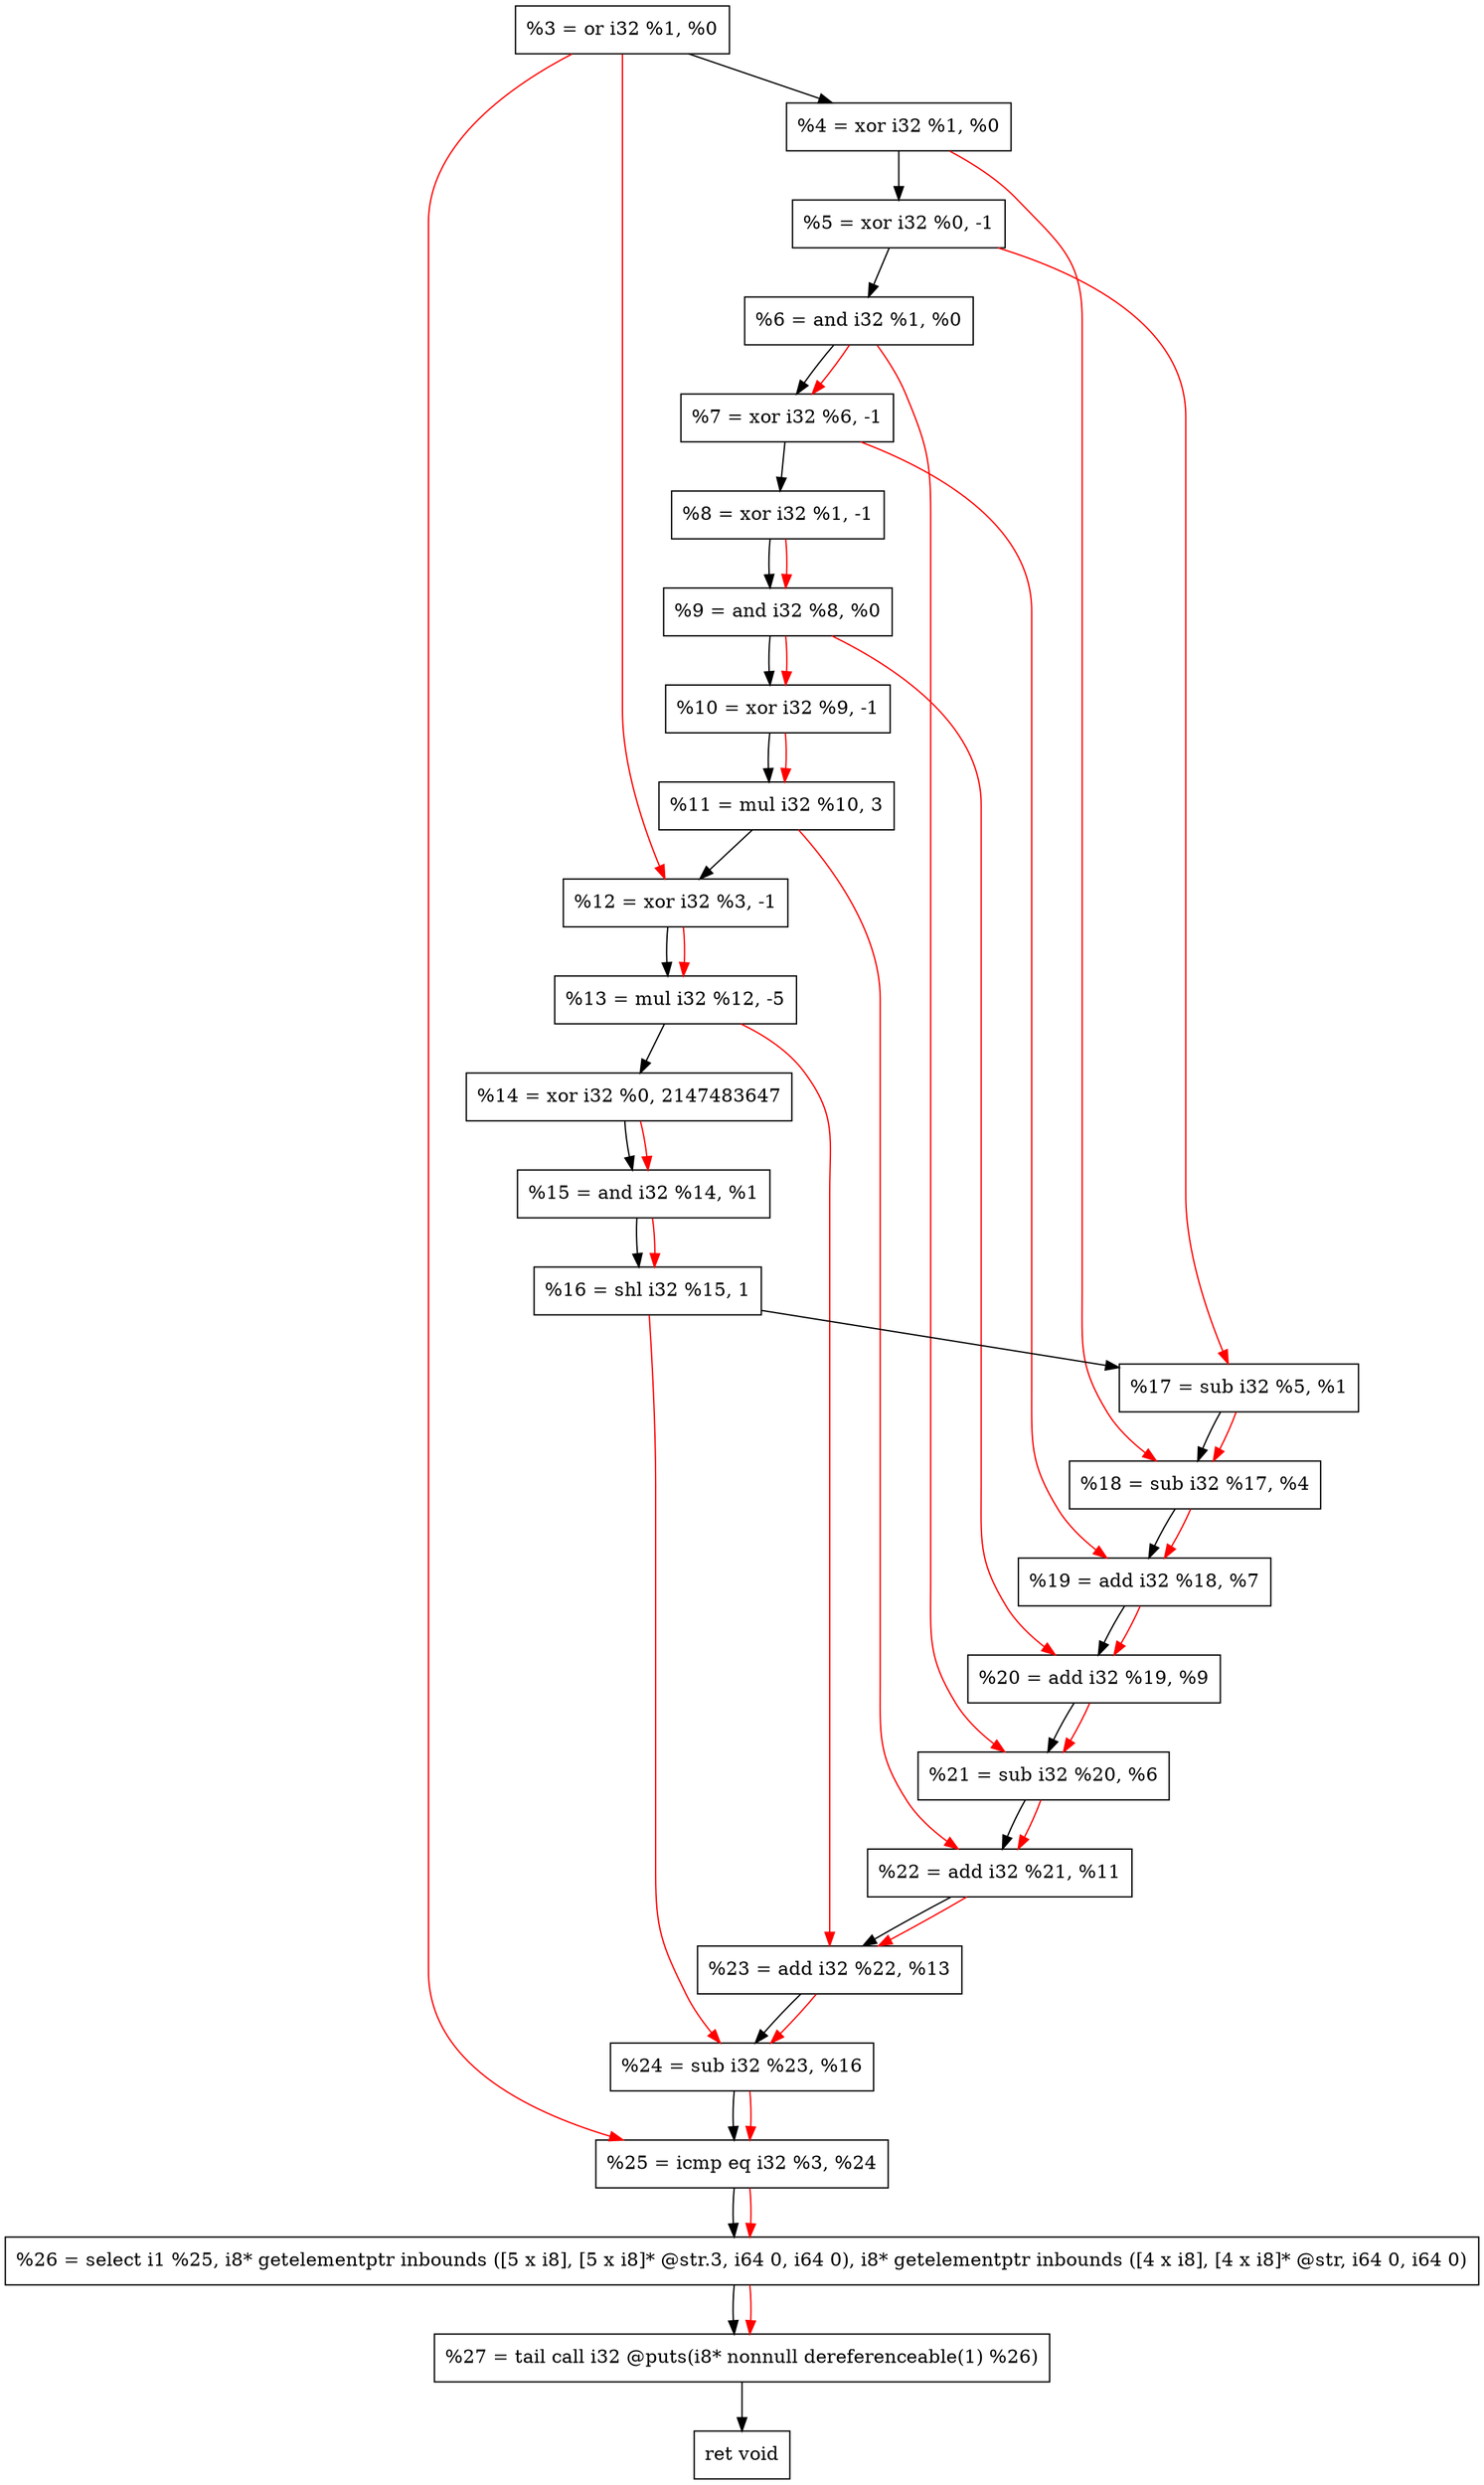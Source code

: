 digraph "DFG for'crackme' function" {
	Node0x513520[shape=record, label="  %3 = or i32 %1, %0"];
	Node0x513590[shape=record, label="  %4 = xor i32 %1, %0"];
	Node0x513c60[shape=record, label="  %5 = xor i32 %0, -1"];
	Node0x513cd0[shape=record, label="  %6 = and i32 %1, %0"];
	Node0x513d40[shape=record, label="  %7 = xor i32 %6, -1"];
	Node0x513db0[shape=record, label="  %8 = xor i32 %1, -1"];
	Node0x513e20[shape=record, label="  %9 = and i32 %8, %0"];
	Node0x513e90[shape=record, label="  %10 = xor i32 %9, -1"];
	Node0x513f30[shape=record, label="  %11 = mul i32 %10, 3"];
	Node0x513fa0[shape=record, label="  %12 = xor i32 %3, -1"];
	Node0x514040[shape=record, label="  %13 = mul i32 %12, -5"];
	Node0x5140e0[shape=record, label="  %14 = xor i32 %0, 2147483647"];
	Node0x514150[shape=record, label="  %15 = and i32 %14, %1"];
	Node0x5141f0[shape=record, label="  %16 = shl i32 %15, 1"];
	Node0x514260[shape=record, label="  %17 = sub i32 %5, %1"];
	Node0x5142d0[shape=record, label="  %18 = sub i32 %17, %4"];
	Node0x514340[shape=record, label="  %19 = add i32 %18, %7"];
	Node0x5143b0[shape=record, label="  %20 = add i32 %19, %9"];
	Node0x514420[shape=record, label="  %21 = sub i32 %20, %6"];
	Node0x514490[shape=record, label="  %22 = add i32 %21, %11"];
	Node0x514500[shape=record, label="  %23 = add i32 %22, %13"];
	Node0x514570[shape=record, label="  %24 = sub i32 %23, %16"];
	Node0x5145e0[shape=record, label="  %25 = icmp eq i32 %3, %24"];
	Node0x4b4268[shape=record, label="  %26 = select i1 %25, i8* getelementptr inbounds ([5 x i8], [5 x i8]* @str.3, i64 0, i64 0), i8* getelementptr inbounds ([4 x i8], [4 x i8]* @str, i64 0, i64 0)"];
	Node0x514a80[shape=record, label="  %27 = tail call i32 @puts(i8* nonnull dereferenceable(1) %26)"];
	Node0x514ad0[shape=record, label="  ret void"];
	Node0x513520 -> Node0x513590;
	Node0x513590 -> Node0x513c60;
	Node0x513c60 -> Node0x513cd0;
	Node0x513cd0 -> Node0x513d40;
	Node0x513d40 -> Node0x513db0;
	Node0x513db0 -> Node0x513e20;
	Node0x513e20 -> Node0x513e90;
	Node0x513e90 -> Node0x513f30;
	Node0x513f30 -> Node0x513fa0;
	Node0x513fa0 -> Node0x514040;
	Node0x514040 -> Node0x5140e0;
	Node0x5140e0 -> Node0x514150;
	Node0x514150 -> Node0x5141f0;
	Node0x5141f0 -> Node0x514260;
	Node0x514260 -> Node0x5142d0;
	Node0x5142d0 -> Node0x514340;
	Node0x514340 -> Node0x5143b0;
	Node0x5143b0 -> Node0x514420;
	Node0x514420 -> Node0x514490;
	Node0x514490 -> Node0x514500;
	Node0x514500 -> Node0x514570;
	Node0x514570 -> Node0x5145e0;
	Node0x5145e0 -> Node0x4b4268;
	Node0x4b4268 -> Node0x514a80;
	Node0x514a80 -> Node0x514ad0;
edge [color=red]
	Node0x513cd0 -> Node0x513d40;
	Node0x513db0 -> Node0x513e20;
	Node0x513e20 -> Node0x513e90;
	Node0x513e90 -> Node0x513f30;
	Node0x513520 -> Node0x513fa0;
	Node0x513fa0 -> Node0x514040;
	Node0x5140e0 -> Node0x514150;
	Node0x514150 -> Node0x5141f0;
	Node0x513c60 -> Node0x514260;
	Node0x514260 -> Node0x5142d0;
	Node0x513590 -> Node0x5142d0;
	Node0x5142d0 -> Node0x514340;
	Node0x513d40 -> Node0x514340;
	Node0x514340 -> Node0x5143b0;
	Node0x513e20 -> Node0x5143b0;
	Node0x5143b0 -> Node0x514420;
	Node0x513cd0 -> Node0x514420;
	Node0x514420 -> Node0x514490;
	Node0x513f30 -> Node0x514490;
	Node0x514490 -> Node0x514500;
	Node0x514040 -> Node0x514500;
	Node0x514500 -> Node0x514570;
	Node0x5141f0 -> Node0x514570;
	Node0x513520 -> Node0x5145e0;
	Node0x514570 -> Node0x5145e0;
	Node0x5145e0 -> Node0x4b4268;
	Node0x4b4268 -> Node0x514a80;
}

